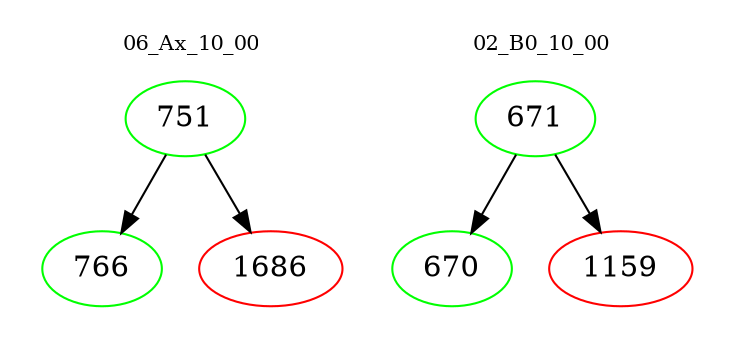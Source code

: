 digraph{
subgraph cluster_0 {
color = white
label = "06_Ax_10_00";
fontsize=10;
T0_751 [label="751", color="green"]
T0_751 -> T0_766 [color="black"]
T0_766 [label="766", color="green"]
T0_751 -> T0_1686 [color="black"]
T0_1686 [label="1686", color="red"]
}
subgraph cluster_1 {
color = white
label = "02_B0_10_00";
fontsize=10;
T1_671 [label="671", color="green"]
T1_671 -> T1_670 [color="black"]
T1_670 [label="670", color="green"]
T1_671 -> T1_1159 [color="black"]
T1_1159 [label="1159", color="red"]
}
}
